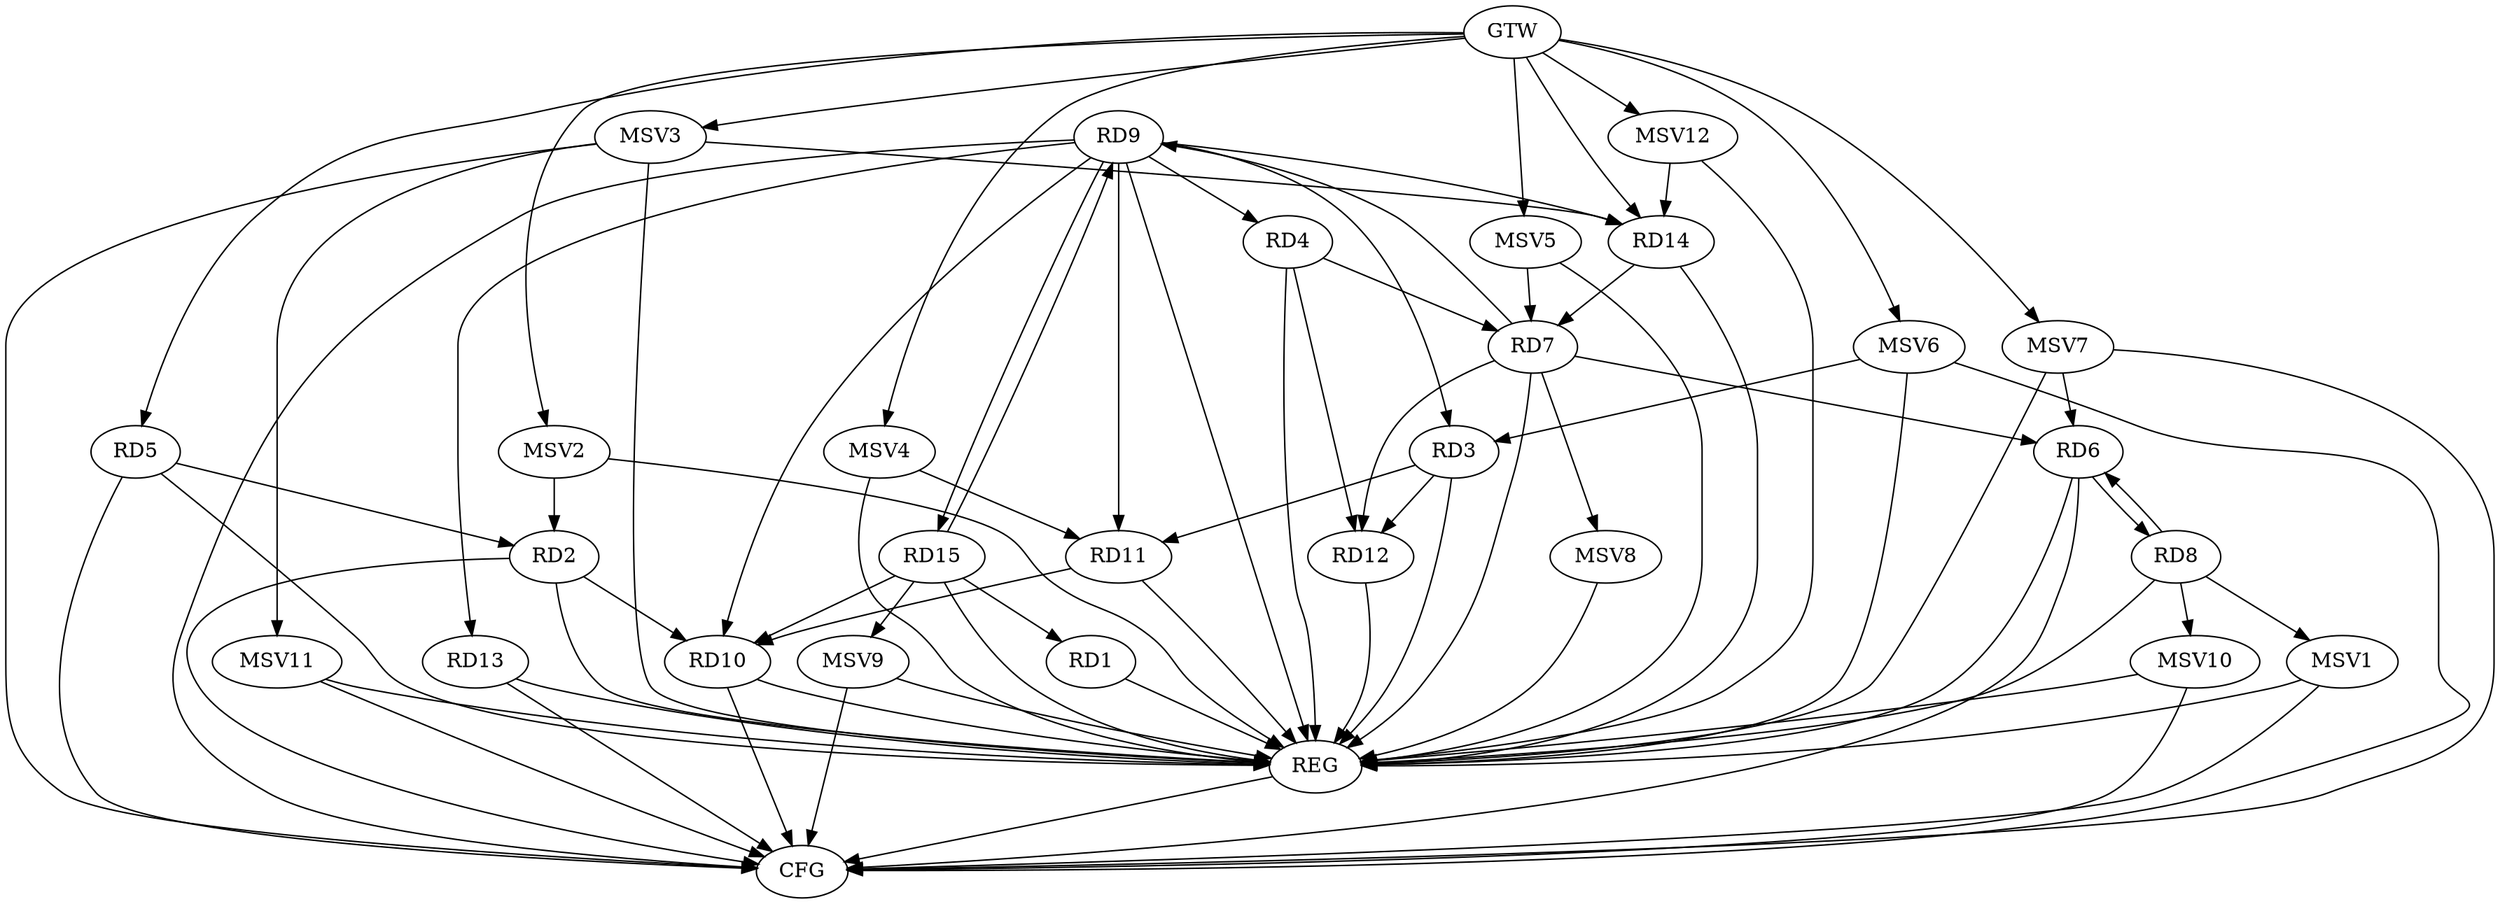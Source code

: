 strict digraph G {
  RD1 [ label="RD1" ];
  RD2 [ label="RD2" ];
  RD3 [ label="RD3" ];
  RD4 [ label="RD4" ];
  RD5 [ label="RD5" ];
  RD6 [ label="RD6" ];
  RD7 [ label="RD7" ];
  RD8 [ label="RD8" ];
  RD9 [ label="RD9" ];
  RD10 [ label="RD10" ];
  RD11 [ label="RD11" ];
  RD12 [ label="RD12" ];
  RD13 [ label="RD13" ];
  RD14 [ label="RD14" ];
  RD15 [ label="RD15" ];
  GTW [ label="GTW" ];
  REG [ label="REG" ];
  CFG [ label="CFG" ];
  MSV1 [ label="MSV1" ];
  MSV2 [ label="MSV2" ];
  MSV3 [ label="MSV3" ];
  MSV4 [ label="MSV4" ];
  MSV5 [ label="MSV5" ];
  MSV6 [ label="MSV6" ];
  MSV7 [ label="MSV7" ];
  MSV8 [ label="MSV8" ];
  MSV9 [ label="MSV9" ];
  MSV10 [ label="MSV10" ];
  MSV11 [ label="MSV11" ];
  MSV12 [ label="MSV12" ];
  RD15 -> RD1;
  RD5 -> RD2;
  RD2 -> RD10;
  RD9 -> RD3;
  RD3 -> RD11;
  RD3 -> RD12;
  RD4 -> RD7;
  RD4 -> RD12;
  RD7 -> RD6;
  RD6 -> RD8;
  RD8 -> RD6;
  RD7 -> RD9;
  RD7 -> RD12;
  RD14 -> RD7;
  RD9 -> RD10;
  RD9 -> RD11;
  RD9 -> RD15;
  RD15 -> RD9;
  RD11 -> RD10;
  RD15 -> RD10;
  GTW -> RD5;
  GTW -> RD14;
  RD1 -> REG;
  RD2 -> REG;
  RD3 -> REG;
  RD4 -> REG;
  RD5 -> REG;
  RD6 -> REG;
  RD7 -> REG;
  RD8 -> REG;
  RD9 -> REG;
  RD10 -> REG;
  RD11 -> REG;
  RD12 -> REG;
  RD13 -> REG;
  RD14 -> REG;
  RD15 -> REG;
  RD5 -> CFG;
  RD6 -> CFG;
  RD10 -> CFG;
  RD2 -> CFG;
  RD13 -> CFG;
  REG -> CFG;
  RD9 -> CFG;
  RD9 -> RD4;
  RD9 -> RD14;
  RD9 -> RD13;
  RD8 -> MSV1;
  MSV1 -> REG;
  MSV1 -> CFG;
  MSV2 -> RD2;
  GTW -> MSV2;
  MSV2 -> REG;
  MSV3 -> RD14;
  GTW -> MSV3;
  MSV3 -> REG;
  MSV3 -> CFG;
  MSV4 -> RD11;
  GTW -> MSV4;
  MSV4 -> REG;
  MSV5 -> RD7;
  GTW -> MSV5;
  MSV5 -> REG;
  MSV6 -> RD3;
  GTW -> MSV6;
  MSV6 -> REG;
  MSV6 -> CFG;
  MSV7 -> RD6;
  GTW -> MSV7;
  MSV7 -> REG;
  MSV7 -> CFG;
  RD7 -> MSV8;
  MSV8 -> REG;
  RD15 -> MSV9;
  MSV9 -> REG;
  MSV9 -> CFG;
  RD8 -> MSV10;
  MSV10 -> REG;
  MSV10 -> CFG;
  MSV3 -> MSV11;
  MSV11 -> REG;
  MSV11 -> CFG;
  MSV12 -> RD14;
  GTW -> MSV12;
  MSV12 -> REG;
}
